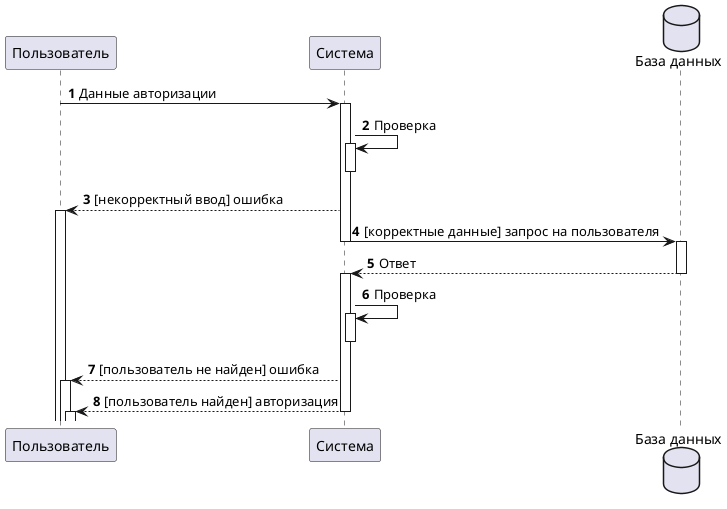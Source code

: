 @startuml
autonumber

participant "Пользователь" as Пользователь
participant "Система" as Система
database "База данных" as database

autonumber
Пользователь -> Система: Данные авторизации
activate Система

Система -> Система:Проверка
activate Система

deactivate Система

Система -->Пользователь:[некорректный ввод] ошибка
activate Пользователь

Система -> database:[корректные данные] запрос на пользователя
deactivate Система
activate database

database-->Система: Ответ
deactivate database
activate Система

Система -> Система:Проверка
activate Система

deactivate Система

Система -->Пользователь:[пользователь не найден] ошибка
activate Пользователь

Система -->Пользователь:[пользователь найден] авторизация
deactivate Система
activate Пользователь

@enduml